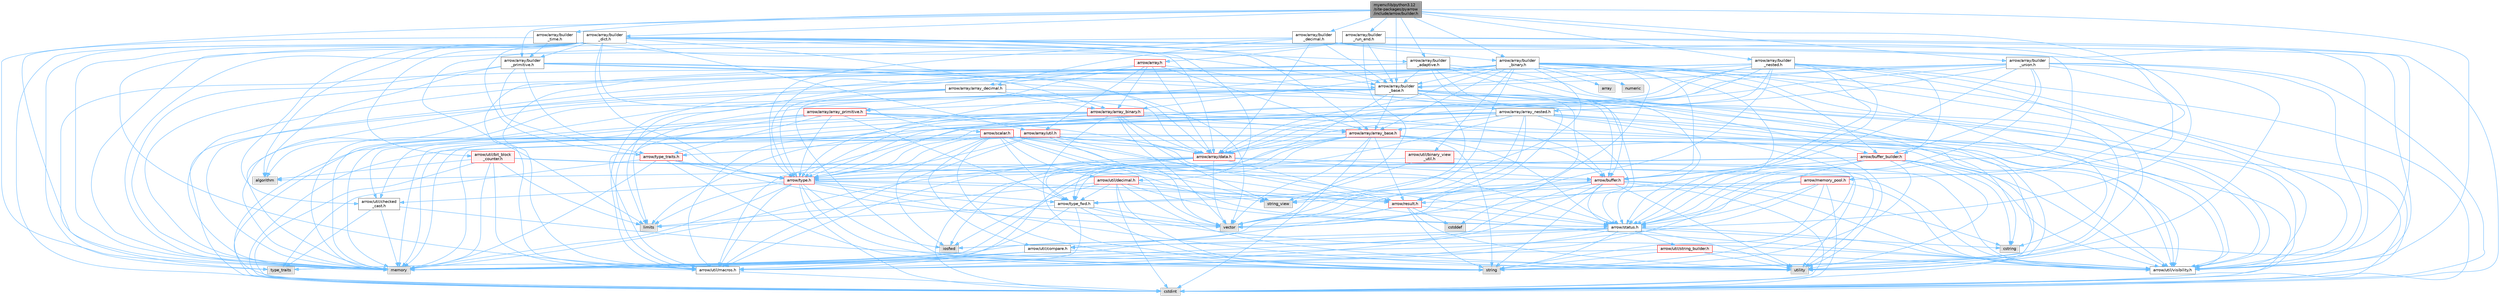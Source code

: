 digraph "myenv/lib/python3.12/site-packages/pyarrow/include/arrow/builder.h"
{
 // LATEX_PDF_SIZE
  bgcolor="transparent";
  edge [fontname=Helvetica,fontsize=10,labelfontname=Helvetica,labelfontsize=10];
  node [fontname=Helvetica,fontsize=10,shape=box,height=0.2,width=0.4];
  Node1 [id="Node000001",label="myenv/lib/python3.12\l/site-packages/pyarrow\l/include/arrow/builder.h",height=0.2,width=0.4,color="gray40", fillcolor="grey60", style="filled", fontcolor="black",tooltip=" "];
  Node1 -> Node2 [id="edge1_Node000001_Node000002",color="steelblue1",style="solid",tooltip=" "];
  Node2 [id="Node000002",label="memory",height=0.2,width=0.4,color="grey60", fillcolor="#E0E0E0", style="filled",tooltip=" "];
  Node1 -> Node3 [id="edge2_Node000001_Node000003",color="steelblue1",style="solid",tooltip=" "];
  Node3 [id="Node000003",label="arrow/array/builder\l_adaptive.h",height=0.2,width=0.4,color="grey40", fillcolor="white", style="filled",URL="$builder__adaptive_8h.html",tooltip=" "];
  Node3 -> Node4 [id="edge3_Node000003_Node000004",color="steelblue1",style="solid",tooltip=" "];
  Node4 [id="Node000004",label="cstdint",height=0.2,width=0.4,color="grey60", fillcolor="#E0E0E0", style="filled",tooltip=" "];
  Node3 -> Node5 [id="edge4_Node000003_Node000005",color="steelblue1",style="solid",tooltip=" "];
  Node5 [id="Node000005",label="cstring",height=0.2,width=0.4,color="grey60", fillcolor="#E0E0E0", style="filled",tooltip=" "];
  Node3 -> Node2 [id="edge5_Node000003_Node000002",color="steelblue1",style="solid",tooltip=" "];
  Node3 -> Node6 [id="edge6_Node000003_Node000006",color="steelblue1",style="solid",tooltip=" "];
  Node6 [id="Node000006",label="type_traits",height=0.2,width=0.4,color="grey60", fillcolor="#E0E0E0", style="filled",tooltip=" "];
  Node3 -> Node7 [id="edge7_Node000003_Node000007",color="steelblue1",style="solid",tooltip=" "];
  Node7 [id="Node000007",label="arrow/array/builder\l_base.h",height=0.2,width=0.4,color="grey40", fillcolor="white", style="filled",URL="$builder__base_8h.html",tooltip=" "];
  Node7 -> Node8 [id="edge8_Node000007_Node000008",color="steelblue1",style="solid",tooltip=" "];
  Node8 [id="Node000008",label="algorithm",height=0.2,width=0.4,color="grey60", fillcolor="#E0E0E0", style="filled",tooltip=" "];
  Node7 -> Node4 [id="edge9_Node000007_Node000004",color="steelblue1",style="solid",tooltip=" "];
  Node7 -> Node9 [id="edge10_Node000007_Node000009",color="steelblue1",style="solid",tooltip=" "];
  Node9 [id="Node000009",label="limits",height=0.2,width=0.4,color="grey60", fillcolor="#E0E0E0", style="filled",tooltip=" "];
  Node7 -> Node2 [id="edge11_Node000007_Node000002",color="steelblue1",style="solid",tooltip=" "];
  Node7 -> Node10 [id="edge12_Node000007_Node000010",color="steelblue1",style="solid",tooltip=" "];
  Node10 [id="Node000010",label="utility",height=0.2,width=0.4,color="grey60", fillcolor="#E0E0E0", style="filled",tooltip=" "];
  Node7 -> Node11 [id="edge13_Node000007_Node000011",color="steelblue1",style="solid",tooltip=" "];
  Node11 [id="Node000011",label="vector",height=0.2,width=0.4,color="grey60", fillcolor="#E0E0E0", style="filled",tooltip=" "];
  Node7 -> Node12 [id="edge14_Node000007_Node000012",color="steelblue1",style="solid",tooltip=" "];
  Node12 [id="Node000012",label="arrow/array/array_base.h",height=0.2,width=0.4,color="red", fillcolor="#FFF0F0", style="filled",URL="$array__base_8h.html",tooltip=" "];
  Node12 -> Node4 [id="edge15_Node000012_Node000004",color="steelblue1",style="solid",tooltip=" "];
  Node12 -> Node13 [id="edge16_Node000012_Node000013",color="steelblue1",style="solid",tooltip=" "];
  Node13 [id="Node000013",label="iosfwd",height=0.2,width=0.4,color="grey60", fillcolor="#E0E0E0", style="filled",tooltip=" "];
  Node12 -> Node2 [id="edge17_Node000012_Node000002",color="steelblue1",style="solid",tooltip=" "];
  Node12 -> Node14 [id="edge18_Node000012_Node000014",color="steelblue1",style="solid",tooltip=" "];
  Node14 [id="Node000014",label="string",height=0.2,width=0.4,color="grey60", fillcolor="#E0E0E0", style="filled",tooltip=" "];
  Node12 -> Node11 [id="edge19_Node000012_Node000011",color="steelblue1",style="solid",tooltip=" "];
  Node12 -> Node15 [id="edge20_Node000012_Node000015",color="steelblue1",style="solid",tooltip=" "];
  Node15 [id="Node000015",label="arrow/array/data.h",height=0.2,width=0.4,color="red", fillcolor="#FFF0F0", style="filled",URL="$data_8h.html",tooltip=" "];
  Node15 -> Node4 [id="edge21_Node000015_Node000004",color="steelblue1",style="solid",tooltip=" "];
  Node15 -> Node2 [id="edge22_Node000015_Node000002",color="steelblue1",style="solid",tooltip=" "];
  Node15 -> Node10 [id="edge23_Node000015_Node000010",color="steelblue1",style="solid",tooltip=" "];
  Node15 -> Node11 [id="edge24_Node000015_Node000011",color="steelblue1",style="solid",tooltip=" "];
  Node15 -> Node22 [id="edge25_Node000015_Node000022",color="steelblue1",style="solid",tooltip=" "];
  Node22 [id="Node000022",label="arrow/buffer.h",height=0.2,width=0.4,color="red", fillcolor="#FFF0F0", style="filled",URL="$buffer_8h.html",tooltip=" "];
  Node22 -> Node4 [id="edge26_Node000022_Node000004",color="steelblue1",style="solid",tooltip=" "];
  Node22 -> Node5 [id="edge27_Node000022_Node000005",color="steelblue1",style="solid",tooltip=" "];
  Node22 -> Node2 [id="edge28_Node000022_Node000002",color="steelblue1",style="solid",tooltip=" "];
  Node22 -> Node14 [id="edge29_Node000022_Node000014",color="steelblue1",style="solid",tooltip=" "];
  Node22 -> Node23 [id="edge30_Node000022_Node000023",color="steelblue1",style="solid",tooltip=" "];
  Node23 [id="Node000023",label="string_view",height=0.2,width=0.4,color="grey60", fillcolor="#E0E0E0", style="filled",tooltip=" "];
  Node22 -> Node10 [id="edge31_Node000022_Node000010",color="steelblue1",style="solid",tooltip=" "];
  Node22 -> Node11 [id="edge32_Node000022_Node000011",color="steelblue1",style="solid",tooltip=" "];
  Node22 -> Node32 [id="edge33_Node000022_Node000032",color="steelblue1",style="solid",tooltip=" "];
  Node32 [id="Node000032",label="arrow/status.h",height=0.2,width=0.4,color="grey40", fillcolor="white", style="filled",URL="$status_8h.html",tooltip=" "];
  Node32 -> Node5 [id="edge34_Node000032_Node000005",color="steelblue1",style="solid",tooltip=" "];
  Node32 -> Node13 [id="edge35_Node000032_Node000013",color="steelblue1",style="solid",tooltip=" "];
  Node32 -> Node2 [id="edge36_Node000032_Node000002",color="steelblue1",style="solid",tooltip=" "];
  Node32 -> Node14 [id="edge37_Node000032_Node000014",color="steelblue1",style="solid",tooltip=" "];
  Node32 -> Node10 [id="edge38_Node000032_Node000010",color="steelblue1",style="solid",tooltip=" "];
  Node32 -> Node33 [id="edge39_Node000032_Node000033",color="steelblue1",style="solid",tooltip=" "];
  Node33 [id="Node000033",label="arrow/util/compare.h",height=0.2,width=0.4,color="grey40", fillcolor="white", style="filled",URL="$util_2compare_8h.html",tooltip=" "];
  Node33 -> Node2 [id="edge40_Node000033_Node000002",color="steelblue1",style="solid",tooltip=" "];
  Node33 -> Node6 [id="edge41_Node000033_Node000006",color="steelblue1",style="solid",tooltip=" "];
  Node33 -> Node10 [id="edge42_Node000033_Node000010",color="steelblue1",style="solid",tooltip=" "];
  Node33 -> Node28 [id="edge43_Node000033_Node000028",color="steelblue1",style="solid",tooltip=" "];
  Node28 [id="Node000028",label="arrow/util/macros.h",height=0.2,width=0.4,color="grey40", fillcolor="white", style="filled",URL="$macros_8h.html",tooltip=" "];
  Node28 -> Node4 [id="edge44_Node000028_Node000004",color="steelblue1",style="solid",tooltip=" "];
  Node32 -> Node28 [id="edge45_Node000032_Node000028",color="steelblue1",style="solid",tooltip=" "];
  Node32 -> Node34 [id="edge46_Node000032_Node000034",color="steelblue1",style="solid",tooltip=" "];
  Node34 [id="Node000034",label="arrow/util/string_builder.h",height=0.2,width=0.4,color="red", fillcolor="#FFF0F0", style="filled",URL="$string__builder_8h.html",tooltip=" "];
  Node34 -> Node2 [id="edge47_Node000034_Node000002",color="steelblue1",style="solid",tooltip=" "];
  Node34 -> Node14 [id="edge48_Node000034_Node000014",color="steelblue1",style="solid",tooltip=" "];
  Node34 -> Node10 [id="edge49_Node000034_Node000010",color="steelblue1",style="solid",tooltip=" "];
  Node34 -> Node21 [id="edge50_Node000034_Node000021",color="steelblue1",style="solid",tooltip=" "];
  Node21 [id="Node000021",label="arrow/util/visibility.h",height=0.2,width=0.4,color="grey40", fillcolor="white", style="filled",URL="$include_2arrow_2util_2visibility_8h.html",tooltip=" "];
  Node32 -> Node21 [id="edge51_Node000032_Node000021",color="steelblue1",style="solid",tooltip=" "];
  Node22 -> Node27 [id="edge52_Node000022_Node000027",color="steelblue1",style="solid",tooltip=" "];
  Node27 [id="Node000027",label="arrow/type_fwd.h",height=0.2,width=0.4,color="grey40", fillcolor="white", style="filled",URL="$arrow_2type__fwd_8h.html",tooltip=" "];
  Node27 -> Node9 [id="edge53_Node000027_Node000009",color="steelblue1",style="solid",tooltip=" "];
  Node27 -> Node2 [id="edge54_Node000027_Node000002",color="steelblue1",style="solid",tooltip=" "];
  Node27 -> Node14 [id="edge55_Node000027_Node000014",color="steelblue1",style="solid",tooltip=" "];
  Node27 -> Node11 [id="edge56_Node000027_Node000011",color="steelblue1",style="solid",tooltip=" "];
  Node27 -> Node28 [id="edge57_Node000027_Node000028",color="steelblue1",style="solid",tooltip=" "];
  Node27 -> Node21 [id="edge58_Node000027_Node000021",color="steelblue1",style="solid",tooltip=" "];
  Node22 -> Node28 [id="edge59_Node000022_Node000028",color="steelblue1",style="solid",tooltip=" "];
  Node22 -> Node21 [id="edge60_Node000022_Node000021",color="steelblue1",style="solid",tooltip=" "];
  Node15 -> Node29 [id="edge61_Node000015_Node000029",color="steelblue1",style="solid",tooltip=" "];
  Node29 [id="Node000029",label="arrow/result.h",height=0.2,width=0.4,color="red", fillcolor="#FFF0F0", style="filled",URL="$result_8h.html",tooltip=" "];
  Node29 -> Node30 [id="edge62_Node000029_Node000030",color="steelblue1",style="solid",tooltip=" "];
  Node30 [id="Node000030",label="cstddef",height=0.2,width=0.4,color="grey60", fillcolor="#E0E0E0", style="filled",tooltip=" "];
  Node29 -> Node14 [id="edge63_Node000029_Node000014",color="steelblue1",style="solid",tooltip=" "];
  Node29 -> Node6 [id="edge64_Node000029_Node000006",color="steelblue1",style="solid",tooltip=" "];
  Node29 -> Node10 [id="edge65_Node000029_Node000010",color="steelblue1",style="solid",tooltip=" "];
  Node29 -> Node32 [id="edge66_Node000029_Node000032",color="steelblue1",style="solid",tooltip=" "];
  Node29 -> Node33 [id="edge67_Node000029_Node000033",color="steelblue1",style="solid",tooltip=" "];
  Node15 -> Node40 [id="edge68_Node000015_Node000040",color="steelblue1",style="solid",tooltip=" "];
  Node40 [id="Node000040",label="arrow/type.h",height=0.2,width=0.4,color="red", fillcolor="#FFF0F0", style="filled",URL="$type_8h.html",tooltip=" "];
  Node40 -> Node4 [id="edge69_Node000040_Node000004",color="steelblue1",style="solid",tooltip=" "];
  Node40 -> Node13 [id="edge70_Node000040_Node000013",color="steelblue1",style="solid",tooltip=" "];
  Node40 -> Node9 [id="edge71_Node000040_Node000009",color="steelblue1",style="solid",tooltip=" "];
  Node40 -> Node2 [id="edge72_Node000040_Node000002",color="steelblue1",style="solid",tooltip=" "];
  Node40 -> Node14 [id="edge73_Node000040_Node000014",color="steelblue1",style="solid",tooltip=" "];
  Node40 -> Node10 [id="edge74_Node000040_Node000010",color="steelblue1",style="solid",tooltip=" "];
  Node40 -> Node11 [id="edge75_Node000040_Node000011",color="steelblue1",style="solid",tooltip=" "];
  Node40 -> Node29 [id="edge76_Node000040_Node000029",color="steelblue1",style="solid",tooltip=" "];
  Node40 -> Node27 [id="edge77_Node000040_Node000027",color="steelblue1",style="solid",tooltip=" "];
  Node40 -> Node42 [id="edge78_Node000040_Node000042",color="steelblue1",style="solid",tooltip=" "];
  Node42 [id="Node000042",label="arrow/util/checked\l_cast.h",height=0.2,width=0.4,color="grey40", fillcolor="white", style="filled",URL="$checked__cast_8h.html",tooltip=" "];
  Node42 -> Node2 [id="edge79_Node000042_Node000002",color="steelblue1",style="solid",tooltip=" "];
  Node42 -> Node6 [id="edge80_Node000042_Node000006",color="steelblue1",style="solid",tooltip=" "];
  Node42 -> Node10 [id="edge81_Node000042_Node000010",color="steelblue1",style="solid",tooltip=" "];
  Node40 -> Node28 [id="edge82_Node000040_Node000028",color="steelblue1",style="solid",tooltip=" "];
  Node40 -> Node21 [id="edge83_Node000040_Node000021",color="steelblue1",style="solid",tooltip=" "];
  Node15 -> Node27 [id="edge84_Node000015_Node000027",color="steelblue1",style="solid",tooltip=" "];
  Node15 -> Node28 [id="edge85_Node000015_Node000028",color="steelblue1",style="solid",tooltip=" "];
  Node15 -> Node21 [id="edge86_Node000015_Node000021",color="steelblue1",style="solid",tooltip=" "];
  Node12 -> Node22 [id="edge87_Node000012_Node000022",color="steelblue1",style="solid",tooltip=" "];
  Node12 -> Node29 [id="edge88_Node000012_Node000029",color="steelblue1",style="solid",tooltip=" "];
  Node12 -> Node32 [id="edge89_Node000012_Node000032",color="steelblue1",style="solid",tooltip=" "];
  Node12 -> Node40 [id="edge90_Node000012_Node000040",color="steelblue1",style="solid",tooltip=" "];
  Node12 -> Node28 [id="edge91_Node000012_Node000028",color="steelblue1",style="solid",tooltip=" "];
  Node12 -> Node21 [id="edge92_Node000012_Node000021",color="steelblue1",style="solid",tooltip=" "];
  Node7 -> Node50 [id="edge93_Node000007_Node000050",color="steelblue1",style="solid",tooltip=" "];
  Node50 [id="Node000050",label="arrow/array/array_primitive.h",height=0.2,width=0.4,color="red", fillcolor="#FFF0F0", style="filled",URL="$array__primitive_8h.html",tooltip=" "];
  Node50 -> Node4 [id="edge94_Node000050_Node000004",color="steelblue1",style="solid",tooltip=" "];
  Node50 -> Node2 [id="edge95_Node000050_Node000002",color="steelblue1",style="solid",tooltip=" "];
  Node50 -> Node12 [id="edge96_Node000050_Node000012",color="steelblue1",style="solid",tooltip=" "];
  Node50 -> Node15 [id="edge97_Node000050_Node000015",color="steelblue1",style="solid",tooltip=" "];
  Node50 -> Node40 [id="edge98_Node000050_Node000040",color="steelblue1",style="solid",tooltip=" "];
  Node50 -> Node27 [id="edge99_Node000050_Node000027",color="steelblue1",style="solid",tooltip=" "];
  Node50 -> Node56 [id="edge100_Node000050_Node000056",color="steelblue1",style="solid",tooltip=" "];
  Node56 [id="Node000056",label="arrow/type_traits.h",height=0.2,width=0.4,color="red", fillcolor="#FFF0F0", style="filled",URL="$include_2arrow_2type__traits_8h.html",tooltip=" "];
  Node56 -> Node2 [id="edge101_Node000056_Node000002",color="steelblue1",style="solid",tooltip=" "];
  Node56 -> Node14 [id="edge102_Node000056_Node000014",color="steelblue1",style="solid",tooltip=" "];
  Node56 -> Node6 [id="edge103_Node000056_Node000006",color="steelblue1",style="solid",tooltip=" "];
  Node56 -> Node11 [id="edge104_Node000056_Node000011",color="steelblue1",style="solid",tooltip=" "];
  Node56 -> Node40 [id="edge105_Node000056_Node000040",color="steelblue1",style="solid",tooltip=" "];
  Node50 -> Node28 [id="edge106_Node000050_Node000028",color="steelblue1",style="solid",tooltip=" "];
  Node50 -> Node21 [id="edge107_Node000050_Node000021",color="steelblue1",style="solid",tooltip=" "];
  Node7 -> Node22 [id="edge108_Node000007_Node000022",color="steelblue1",style="solid",tooltip=" "];
  Node7 -> Node57 [id="edge109_Node000007_Node000057",color="steelblue1",style="solid",tooltip=" "];
  Node57 [id="Node000057",label="arrow/buffer_builder.h",height=0.2,width=0.4,color="red", fillcolor="#FFF0F0", style="filled",URL="$buffer__builder_8h.html",tooltip=" "];
  Node57 -> Node8 [id="edge110_Node000057_Node000008",color="steelblue1",style="solid",tooltip=" "];
  Node57 -> Node4 [id="edge111_Node000057_Node000004",color="steelblue1",style="solid",tooltip=" "];
  Node57 -> Node5 [id="edge112_Node000057_Node000005",color="steelblue1",style="solid",tooltip=" "];
  Node57 -> Node2 [id="edge113_Node000057_Node000002",color="steelblue1",style="solid",tooltip=" "];
  Node57 -> Node14 [id="edge114_Node000057_Node000014",color="steelblue1",style="solid",tooltip=" "];
  Node57 -> Node10 [id="edge115_Node000057_Node000010",color="steelblue1",style="solid",tooltip=" "];
  Node57 -> Node22 [id="edge116_Node000057_Node000022",color="steelblue1",style="solid",tooltip=" "];
  Node57 -> Node32 [id="edge117_Node000057_Node000032",color="steelblue1",style="solid",tooltip=" "];
  Node57 -> Node28 [id="edge118_Node000057_Node000028",color="steelblue1",style="solid",tooltip=" "];
  Node57 -> Node21 [id="edge119_Node000057_Node000021",color="steelblue1",style="solid",tooltip=" "];
  Node7 -> Node29 [id="edge120_Node000007_Node000029",color="steelblue1",style="solid",tooltip=" "];
  Node7 -> Node32 [id="edge121_Node000007_Node000032",color="steelblue1",style="solid",tooltip=" "];
  Node7 -> Node27 [id="edge122_Node000007_Node000027",color="steelblue1",style="solid",tooltip=" "];
  Node7 -> Node28 [id="edge123_Node000007_Node000028",color="steelblue1",style="solid",tooltip=" "];
  Node7 -> Node21 [id="edge124_Node000007_Node000021",color="steelblue1",style="solid",tooltip=" "];
  Node3 -> Node22 [id="edge125_Node000003_Node000022",color="steelblue1",style="solid",tooltip=" "];
  Node3 -> Node32 [id="edge126_Node000003_Node000032",color="steelblue1",style="solid",tooltip=" "];
  Node3 -> Node40 [id="edge127_Node000003_Node000040",color="steelblue1",style="solid",tooltip=" "];
  Node3 -> Node28 [id="edge128_Node000003_Node000028",color="steelblue1",style="solid",tooltip=" "];
  Node3 -> Node21 [id="edge129_Node000003_Node000021",color="steelblue1",style="solid",tooltip=" "];
  Node1 -> Node7 [id="edge130_Node000001_Node000007",color="steelblue1",style="solid",tooltip=" "];
  Node1 -> Node61 [id="edge131_Node000001_Node000061",color="steelblue1",style="solid",tooltip=" "];
  Node61 [id="Node000061",label="arrow/array/builder\l_binary.h",height=0.2,width=0.4,color="grey40", fillcolor="white", style="filled",URL="$builder__binary_8h.html",tooltip=" "];
  Node61 -> Node44 [id="edge132_Node000061_Node000044",color="steelblue1",style="solid",tooltip=" "];
  Node44 [id="Node000044",label="array",height=0.2,width=0.4,color="grey60", fillcolor="#E0E0E0", style="filled",tooltip=" "];
  Node61 -> Node30 [id="edge133_Node000061_Node000030",color="steelblue1",style="solid",tooltip=" "];
  Node61 -> Node4 [id="edge134_Node000061_Node000004",color="steelblue1",style="solid",tooltip=" "];
  Node61 -> Node5 [id="edge135_Node000061_Node000005",color="steelblue1",style="solid",tooltip=" "];
  Node61 -> Node9 [id="edge136_Node000061_Node000009",color="steelblue1",style="solid",tooltip=" "];
  Node61 -> Node2 [id="edge137_Node000061_Node000002",color="steelblue1",style="solid",tooltip=" "];
  Node61 -> Node62 [id="edge138_Node000061_Node000062",color="steelblue1",style="solid",tooltip=" "];
  Node62 [id="Node000062",label="numeric",height=0.2,width=0.4,color="grey60", fillcolor="#E0E0E0", style="filled",tooltip=" "];
  Node61 -> Node14 [id="edge139_Node000061_Node000014",color="steelblue1",style="solid",tooltip=" "];
  Node61 -> Node23 [id="edge140_Node000061_Node000023",color="steelblue1",style="solid",tooltip=" "];
  Node61 -> Node11 [id="edge141_Node000061_Node000011",color="steelblue1",style="solid",tooltip=" "];
  Node61 -> Node12 [id="edge142_Node000061_Node000012",color="steelblue1",style="solid",tooltip=" "];
  Node61 -> Node63 [id="edge143_Node000061_Node000063",color="steelblue1",style="solid",tooltip=" "];
  Node63 [id="Node000063",label="arrow/array/array_binary.h",height=0.2,width=0.4,color="red", fillcolor="#FFF0F0", style="filled",URL="$array__binary_8h.html",tooltip=" "];
  Node63 -> Node4 [id="edge144_Node000063_Node000004",color="steelblue1",style="solid",tooltip=" "];
  Node63 -> Node2 [id="edge145_Node000063_Node000002",color="steelblue1",style="solid",tooltip=" "];
  Node63 -> Node14 [id="edge146_Node000063_Node000014",color="steelblue1",style="solid",tooltip=" "];
  Node63 -> Node23 [id="edge147_Node000063_Node000023",color="steelblue1",style="solid",tooltip=" "];
  Node63 -> Node11 [id="edge148_Node000063_Node000011",color="steelblue1",style="solid",tooltip=" "];
  Node63 -> Node12 [id="edge149_Node000063_Node000012",color="steelblue1",style="solid",tooltip=" "];
  Node63 -> Node15 [id="edge150_Node000063_Node000015",color="steelblue1",style="solid",tooltip=" "];
  Node63 -> Node22 [id="edge151_Node000063_Node000022",color="steelblue1",style="solid",tooltip=" "];
  Node63 -> Node40 [id="edge152_Node000063_Node000040",color="steelblue1",style="solid",tooltip=" "];
  Node63 -> Node42 [id="edge153_Node000063_Node000042",color="steelblue1",style="solid",tooltip=" "];
  Node63 -> Node28 [id="edge154_Node000063_Node000028",color="steelblue1",style="solid",tooltip=" "];
  Node63 -> Node21 [id="edge155_Node000063_Node000021",color="steelblue1",style="solid",tooltip=" "];
  Node61 -> Node7 [id="edge156_Node000061_Node000007",color="steelblue1",style="solid",tooltip=" "];
  Node61 -> Node15 [id="edge157_Node000061_Node000015",color="steelblue1",style="solid",tooltip=" "];
  Node61 -> Node22 [id="edge158_Node000061_Node000022",color="steelblue1",style="solid",tooltip=" "];
  Node61 -> Node57 [id="edge159_Node000061_Node000057",color="steelblue1",style="solid",tooltip=" "];
  Node61 -> Node32 [id="edge160_Node000061_Node000032",color="steelblue1",style="solid",tooltip=" "];
  Node61 -> Node40 [id="edge161_Node000061_Node000040",color="steelblue1",style="solid",tooltip=" "];
  Node61 -> Node64 [id="edge162_Node000061_Node000064",color="steelblue1",style="solid",tooltip=" "];
  Node64 [id="Node000064",label="arrow/util/binary_view\l_util.h",height=0.2,width=0.4,color="red", fillcolor="#FFF0F0", style="filled",URL="$binary__view__util_8h.html",tooltip=" "];
  Node64 -> Node23 [id="edge163_Node000064_Node000023",color="steelblue1",style="solid",tooltip=" "];
  Node64 -> Node10 [id="edge164_Node000064_Node000010",color="steelblue1",style="solid",tooltip=" "];
  Node64 -> Node40 [id="edge165_Node000064_Node000040",color="steelblue1",style="solid",tooltip=" "];
  Node61 -> Node28 [id="edge166_Node000061_Node000028",color="steelblue1",style="solid",tooltip=" "];
  Node61 -> Node21 [id="edge167_Node000061_Node000021",color="steelblue1",style="solid",tooltip=" "];
  Node1 -> Node65 [id="edge168_Node000001_Node000065",color="steelblue1",style="solid",tooltip=" "];
  Node65 [id="Node000065",label="arrow/array/builder\l_decimal.h",height=0.2,width=0.4,color="grey40", fillcolor="white", style="filled",URL="$builder__decimal_8h.html",tooltip=" "];
  Node65 -> Node2 [id="edge169_Node000065_Node000002",color="steelblue1",style="solid",tooltip=" "];
  Node65 -> Node66 [id="edge170_Node000065_Node000066",color="steelblue1",style="solid",tooltip=" "];
  Node66 [id="Node000066",label="arrow/array/array_decimal.h",height=0.2,width=0.4,color="grey40", fillcolor="white", style="filled",URL="$array__decimal_8h.html",tooltip=" "];
  Node66 -> Node4 [id="edge171_Node000066_Node000004",color="steelblue1",style="solid",tooltip=" "];
  Node66 -> Node2 [id="edge172_Node000066_Node000002",color="steelblue1",style="solid",tooltip=" "];
  Node66 -> Node14 [id="edge173_Node000066_Node000014",color="steelblue1",style="solid",tooltip=" "];
  Node66 -> Node63 [id="edge174_Node000066_Node000063",color="steelblue1",style="solid",tooltip=" "];
  Node66 -> Node15 [id="edge175_Node000066_Node000015",color="steelblue1",style="solid",tooltip=" "];
  Node66 -> Node40 [id="edge176_Node000066_Node000040",color="steelblue1",style="solid",tooltip=" "];
  Node66 -> Node21 [id="edge177_Node000066_Node000021",color="steelblue1",style="solid",tooltip=" "];
  Node65 -> Node7 [id="edge178_Node000065_Node000007",color="steelblue1",style="solid",tooltip=" "];
  Node65 -> Node61 [id="edge179_Node000065_Node000061",color="steelblue1",style="solid",tooltip=" "];
  Node65 -> Node15 [id="edge180_Node000065_Node000015",color="steelblue1",style="solid",tooltip=" "];
  Node65 -> Node32 [id="edge181_Node000065_Node000032",color="steelblue1",style="solid",tooltip=" "];
  Node65 -> Node40 [id="edge182_Node000065_Node000040",color="steelblue1",style="solid",tooltip=" "];
  Node65 -> Node21 [id="edge183_Node000065_Node000021",color="steelblue1",style="solid",tooltip=" "];
  Node1 -> Node67 [id="edge184_Node000001_Node000067",color="steelblue1",style="solid",tooltip=" "];
  Node67 [id="Node000067",label="arrow/array/builder\l_dict.h",height=0.2,width=0.4,color="grey40", fillcolor="white", style="filled",URL="$builder__dict_8h.html",tooltip=" "];
  Node67 -> Node8 [id="edge185_Node000067_Node000008",color="steelblue1",style="solid",tooltip=" "];
  Node67 -> Node4 [id="edge186_Node000067_Node000004",color="steelblue1",style="solid",tooltip=" "];
  Node67 -> Node2 [id="edge187_Node000067_Node000002",color="steelblue1",style="solid",tooltip=" "];
  Node67 -> Node6 [id="edge188_Node000067_Node000006",color="steelblue1",style="solid",tooltip=" "];
  Node67 -> Node12 [id="edge189_Node000067_Node000012",color="steelblue1",style="solid",tooltip=" "];
  Node67 -> Node63 [id="edge190_Node000067_Node000063",color="steelblue1",style="solid",tooltip=" "];
  Node67 -> Node3 [id="edge191_Node000067_Node000003",color="steelblue1",style="solid",tooltip=" "];
  Node67 -> Node7 [id="edge192_Node000067_Node000007",color="steelblue1",style="solid",tooltip=" "];
  Node67 -> Node68 [id="edge193_Node000067_Node000068",color="steelblue1",style="solid",tooltip=" "];
  Node68 [id="Node000068",label="arrow/array/builder\l_primitive.h",height=0.2,width=0.4,color="grey40", fillcolor="white", style="filled",URL="$builder__primitive_8h.html",tooltip=" "];
  Node68 -> Node8 [id="edge194_Node000068_Node000008",color="steelblue1",style="solid",tooltip=" "];
  Node68 -> Node2 [id="edge195_Node000068_Node000002",color="steelblue1",style="solid",tooltip=" "];
  Node68 -> Node11 [id="edge196_Node000068_Node000011",color="steelblue1",style="solid",tooltip=" "];
  Node68 -> Node7 [id="edge197_Node000068_Node000007",color="steelblue1",style="solid",tooltip=" "];
  Node68 -> Node15 [id="edge198_Node000068_Node000015",color="steelblue1",style="solid",tooltip=" "];
  Node68 -> Node29 [id="edge199_Node000068_Node000029",color="steelblue1",style="solid",tooltip=" "];
  Node68 -> Node40 [id="edge200_Node000068_Node000040",color="steelblue1",style="solid",tooltip=" "];
  Node68 -> Node56 [id="edge201_Node000068_Node000056",color="steelblue1",style="solid",tooltip=" "];
  Node67 -> Node15 [id="edge202_Node000067_Node000015",color="steelblue1",style="solid",tooltip=" "];
  Node67 -> Node69 [id="edge203_Node000067_Node000069",color="steelblue1",style="solid",tooltip=" "];
  Node69 [id="Node000069",label="arrow/array/util.h",height=0.2,width=0.4,color="red", fillcolor="#FFF0F0", style="filled",URL="$array_2util_8h.html",tooltip=" "];
  Node69 -> Node4 [id="edge204_Node000069_Node000004",color="steelblue1",style="solid",tooltip=" "];
  Node69 -> Node2 [id="edge205_Node000069_Node000002",color="steelblue1",style="solid",tooltip=" "];
  Node69 -> Node11 [id="edge206_Node000069_Node000011",color="steelblue1",style="solid",tooltip=" "];
  Node69 -> Node15 [id="edge207_Node000069_Node000015",color="steelblue1",style="solid",tooltip=" "];
  Node69 -> Node29 [id="edge208_Node000069_Node000029",color="steelblue1",style="solid",tooltip=" "];
  Node69 -> Node32 [id="edge209_Node000069_Node000032",color="steelblue1",style="solid",tooltip=" "];
  Node69 -> Node40 [id="edge210_Node000069_Node000040",color="steelblue1",style="solid",tooltip=" "];
  Node69 -> Node28 [id="edge211_Node000069_Node000028",color="steelblue1",style="solid",tooltip=" "];
  Node69 -> Node21 [id="edge212_Node000069_Node000021",color="steelblue1",style="solid",tooltip=" "];
  Node67 -> Node70 [id="edge213_Node000067_Node000070",color="steelblue1",style="solid",tooltip=" "];
  Node70 [id="Node000070",label="arrow/scalar.h",height=0.2,width=0.4,color="red", fillcolor="#FFF0F0", style="filled",URL="$scalar_8h.html",tooltip=" "];
  Node70 -> Node13 [id="edge214_Node000070_Node000013",color="steelblue1",style="solid",tooltip=" "];
  Node70 -> Node2 [id="edge215_Node000070_Node000002",color="steelblue1",style="solid",tooltip=" "];
  Node70 -> Node14 [id="edge216_Node000070_Node000014",color="steelblue1",style="solid",tooltip=" "];
  Node70 -> Node23 [id="edge217_Node000070_Node000023",color="steelblue1",style="solid",tooltip=" "];
  Node70 -> Node10 [id="edge218_Node000070_Node000010",color="steelblue1",style="solid",tooltip=" "];
  Node70 -> Node11 [id="edge219_Node000070_Node000011",color="steelblue1",style="solid",tooltip=" "];
  Node70 -> Node29 [id="edge220_Node000070_Node000029",color="steelblue1",style="solid",tooltip=" "];
  Node70 -> Node32 [id="edge221_Node000070_Node000032",color="steelblue1",style="solid",tooltip=" "];
  Node70 -> Node40 [id="edge222_Node000070_Node000040",color="steelblue1",style="solid",tooltip=" "];
  Node70 -> Node27 [id="edge223_Node000070_Node000027",color="steelblue1",style="solid",tooltip=" "];
  Node70 -> Node56 [id="edge224_Node000070_Node000056",color="steelblue1",style="solid",tooltip=" "];
  Node70 -> Node33 [id="edge225_Node000070_Node000033",color="steelblue1",style="solid",tooltip=" "];
  Node70 -> Node73 [id="edge226_Node000070_Node000073",color="steelblue1",style="solid",tooltip=" "];
  Node73 [id="Node000073",label="arrow/util/decimal.h",height=0.2,width=0.4,color="red", fillcolor="#FFF0F0", style="filled",URL="$include_2arrow_2util_2decimal_8h.html",tooltip=" "];
  Node73 -> Node4 [id="edge227_Node000073_Node000004",color="steelblue1",style="solid",tooltip=" "];
  Node73 -> Node13 [id="edge228_Node000073_Node000013",color="steelblue1",style="solid",tooltip=" "];
  Node73 -> Node9 [id="edge229_Node000073_Node000009",color="steelblue1",style="solid",tooltip=" "];
  Node73 -> Node14 [id="edge230_Node000073_Node000014",color="steelblue1",style="solid",tooltip=" "];
  Node73 -> Node23 [id="edge231_Node000073_Node000023",color="steelblue1",style="solid",tooltip=" "];
  Node73 -> Node10 [id="edge232_Node000073_Node000010",color="steelblue1",style="solid",tooltip=" "];
  Node73 -> Node29 [id="edge233_Node000073_Node000029",color="steelblue1",style="solid",tooltip=" "];
  Node73 -> Node32 [id="edge234_Node000073_Node000032",color="steelblue1",style="solid",tooltip=" "];
  Node73 -> Node27 [id="edge235_Node000073_Node000027",color="steelblue1",style="solid",tooltip=" "];
  Node70 -> Node21 [id="edge236_Node000070_Node000021",color="steelblue1",style="solid",tooltip=" "];
  Node67 -> Node32 [id="edge237_Node000067_Node000032",color="steelblue1",style="solid",tooltip=" "];
  Node67 -> Node40 [id="edge238_Node000067_Node000040",color="steelblue1",style="solid",tooltip=" "];
  Node67 -> Node56 [id="edge239_Node000067_Node000056",color="steelblue1",style="solid",tooltip=" "];
  Node67 -> Node77 [id="edge240_Node000067_Node000077",color="steelblue1",style="solid",tooltip=" "];
  Node77 [id="Node000077",label="arrow/util/bit_block\l_counter.h",height=0.2,width=0.4,color="red", fillcolor="#FFF0F0", style="filled",URL="$bit__block__counter_8h.html",tooltip=" "];
  Node77 -> Node8 [id="edge241_Node000077_Node000008",color="steelblue1",style="solid",tooltip=" "];
  Node77 -> Node4 [id="edge242_Node000077_Node000004",color="steelblue1",style="solid",tooltip=" "];
  Node77 -> Node9 [id="edge243_Node000077_Node000009",color="steelblue1",style="solid",tooltip=" "];
  Node77 -> Node2 [id="edge244_Node000077_Node000002",color="steelblue1",style="solid",tooltip=" "];
  Node77 -> Node22 [id="edge245_Node000077_Node000022",color="steelblue1",style="solid",tooltip=" "];
  Node77 -> Node32 [id="edge246_Node000077_Node000032",color="steelblue1",style="solid",tooltip=" "];
  Node77 -> Node28 [id="edge247_Node000077_Node000028",color="steelblue1",style="solid",tooltip=" "];
  Node77 -> Node21 [id="edge248_Node000077_Node000021",color="steelblue1",style="solid",tooltip=" "];
  Node67 -> Node42 [id="edge249_Node000067_Node000042",color="steelblue1",style="solid",tooltip=" "];
  Node67 -> Node73 [id="edge250_Node000067_Node000073",color="steelblue1",style="solid",tooltip=" "];
  Node67 -> Node28 [id="edge251_Node000067_Node000028",color="steelblue1",style="solid",tooltip=" "];
  Node67 -> Node21 [id="edge252_Node000067_Node000021",color="steelblue1",style="solid",tooltip=" "];
  Node1 -> Node78 [id="edge253_Node000001_Node000078",color="steelblue1",style="solid",tooltip=" "];
  Node78 [id="Node000078",label="arrow/array/builder\l_nested.h",height=0.2,width=0.4,color="grey40", fillcolor="white", style="filled",URL="$builder__nested_8h.html",tooltip=" "];
  Node78 -> Node4 [id="edge254_Node000078_Node000004",color="steelblue1",style="solid",tooltip=" "];
  Node78 -> Node9 [id="edge255_Node000078_Node000009",color="steelblue1",style="solid",tooltip=" "];
  Node78 -> Node2 [id="edge256_Node000078_Node000002",color="steelblue1",style="solid",tooltip=" "];
  Node78 -> Node10 [id="edge257_Node000078_Node000010",color="steelblue1",style="solid",tooltip=" "];
  Node78 -> Node11 [id="edge258_Node000078_Node000011",color="steelblue1",style="solid",tooltip=" "];
  Node78 -> Node79 [id="edge259_Node000078_Node000079",color="steelblue1",style="solid",tooltip=" "];
  Node79 [id="Node000079",label="arrow/array/array_nested.h",height=0.2,width=0.4,color="grey40", fillcolor="white", style="filled",URL="$array__nested_8h.html",tooltip=" "];
  Node79 -> Node4 [id="edge260_Node000079_Node000004",color="steelblue1",style="solid",tooltip=" "];
  Node79 -> Node2 [id="edge261_Node000079_Node000002",color="steelblue1",style="solid",tooltip=" "];
  Node79 -> Node14 [id="edge262_Node000079_Node000014",color="steelblue1",style="solid",tooltip=" "];
  Node79 -> Node10 [id="edge263_Node000079_Node000010",color="steelblue1",style="solid",tooltip=" "];
  Node79 -> Node11 [id="edge264_Node000079_Node000011",color="steelblue1",style="solid",tooltip=" "];
  Node79 -> Node12 [id="edge265_Node000079_Node000012",color="steelblue1",style="solid",tooltip=" "];
  Node79 -> Node15 [id="edge266_Node000079_Node000015",color="steelblue1",style="solid",tooltip=" "];
  Node79 -> Node29 [id="edge267_Node000079_Node000029",color="steelblue1",style="solid",tooltip=" "];
  Node79 -> Node32 [id="edge268_Node000079_Node000032",color="steelblue1",style="solid",tooltip=" "];
  Node79 -> Node40 [id="edge269_Node000079_Node000040",color="steelblue1",style="solid",tooltip=" "];
  Node79 -> Node27 [id="edge270_Node000079_Node000027",color="steelblue1",style="solid",tooltip=" "];
  Node79 -> Node42 [id="edge271_Node000079_Node000042",color="steelblue1",style="solid",tooltip=" "];
  Node79 -> Node28 [id="edge272_Node000079_Node000028",color="steelblue1",style="solid",tooltip=" "];
  Node79 -> Node21 [id="edge273_Node000079_Node000021",color="steelblue1",style="solid",tooltip=" "];
  Node78 -> Node7 [id="edge274_Node000078_Node000007",color="steelblue1",style="solid",tooltip=" "];
  Node78 -> Node15 [id="edge275_Node000078_Node000015",color="steelblue1",style="solid",tooltip=" "];
  Node78 -> Node22 [id="edge276_Node000078_Node000022",color="steelblue1",style="solid",tooltip=" "];
  Node78 -> Node57 [id="edge277_Node000078_Node000057",color="steelblue1",style="solid",tooltip=" "];
  Node78 -> Node32 [id="edge278_Node000078_Node000032",color="steelblue1",style="solid",tooltip=" "];
  Node78 -> Node40 [id="edge279_Node000078_Node000040",color="steelblue1",style="solid",tooltip=" "];
  Node78 -> Node28 [id="edge280_Node000078_Node000028",color="steelblue1",style="solid",tooltip=" "];
  Node78 -> Node21 [id="edge281_Node000078_Node000021",color="steelblue1",style="solid",tooltip=" "];
  Node1 -> Node68 [id="edge282_Node000001_Node000068",color="steelblue1",style="solid",tooltip=" "];
  Node1 -> Node80 [id="edge283_Node000001_Node000080",color="steelblue1",style="solid",tooltip=" "];
  Node80 [id="Node000080",label="arrow/array/builder\l_run_end.h",height=0.2,width=0.4,color="grey40", fillcolor="white", style="filled",URL="$builder__run__end_8h.html",tooltip=" "];
  Node80 -> Node4 [id="edge284_Node000080_Node000004",color="steelblue1",style="solid",tooltip=" "];
  Node80 -> Node9 [id="edge285_Node000080_Node000009",color="steelblue1",style="solid",tooltip=" "];
  Node80 -> Node2 [id="edge286_Node000080_Node000002",color="steelblue1",style="solid",tooltip=" "];
  Node80 -> Node10 [id="edge287_Node000080_Node000010",color="steelblue1",style="solid",tooltip=" "];
  Node80 -> Node11 [id="edge288_Node000080_Node000011",color="steelblue1",style="solid",tooltip=" "];
  Node80 -> Node81 [id="edge289_Node000080_Node000081",color="steelblue1",style="solid",tooltip=" "];
  Node81 [id="Node000081",label="arrow/array.h",height=0.2,width=0.4,color="red", fillcolor="#FFF0F0", style="filled",URL="$array_8h.html",tooltip=" "];
  Node81 -> Node12 [id="edge290_Node000081_Node000012",color="steelblue1",style="solid",tooltip=" "];
  Node81 -> Node63 [id="edge291_Node000081_Node000063",color="steelblue1",style="solid",tooltip=" "];
  Node81 -> Node66 [id="edge292_Node000081_Node000066",color="steelblue1",style="solid",tooltip=" "];
  Node81 -> Node79 [id="edge293_Node000081_Node000079",color="steelblue1",style="solid",tooltip=" "];
  Node81 -> Node50 [id="edge294_Node000081_Node000050",color="steelblue1",style="solid",tooltip=" "];
  Node81 -> Node15 [id="edge295_Node000081_Node000015",color="steelblue1",style="solid",tooltip=" "];
  Node81 -> Node69 [id="edge296_Node000081_Node000069",color="steelblue1",style="solid",tooltip=" "];
  Node80 -> Node7 [id="edge297_Node000080_Node000007",color="steelblue1",style="solid",tooltip=" "];
  Node1 -> Node84 [id="edge298_Node000001_Node000084",color="steelblue1",style="solid",tooltip=" "];
  Node84 [id="Node000084",label="arrow/array/builder\l_time.h",height=0.2,width=0.4,color="grey40", fillcolor="white", style="filled",URL="$builder__time_8h.html",tooltip=" "];
  Node84 -> Node2 [id="edge299_Node000084_Node000002",color="steelblue1",style="solid",tooltip=" "];
  Node84 -> Node7 [id="edge300_Node000084_Node000007",color="steelblue1",style="solid",tooltip=" "];
  Node84 -> Node68 [id="edge301_Node000084_Node000068",color="steelblue1",style="solid",tooltip=" "];
  Node1 -> Node85 [id="edge302_Node000001_Node000085",color="steelblue1",style="solid",tooltip=" "];
  Node85 [id="Node000085",label="arrow/array/builder\l_union.h",height=0.2,width=0.4,color="grey40", fillcolor="white", style="filled",URL="$builder__union_8h.html",tooltip=" "];
  Node85 -> Node4 [id="edge303_Node000085_Node000004",color="steelblue1",style="solid",tooltip=" "];
  Node85 -> Node2 [id="edge304_Node000085_Node000002",color="steelblue1",style="solid",tooltip=" "];
  Node85 -> Node14 [id="edge305_Node000085_Node000014",color="steelblue1",style="solid",tooltip=" "];
  Node85 -> Node11 [id="edge306_Node000085_Node000011",color="steelblue1",style="solid",tooltip=" "];
  Node85 -> Node79 [id="edge307_Node000085_Node000079",color="steelblue1",style="solid",tooltip=" "];
  Node85 -> Node7 [id="edge308_Node000085_Node000007",color="steelblue1",style="solid",tooltip=" "];
  Node85 -> Node15 [id="edge309_Node000085_Node000015",color="steelblue1",style="solid",tooltip=" "];
  Node85 -> Node57 [id="edge310_Node000085_Node000057",color="steelblue1",style="solid",tooltip=" "];
  Node85 -> Node59 [id="edge311_Node000085_Node000059",color="steelblue1",style="solid",tooltip=" "];
  Node59 [id="Node000059",label="arrow/memory_pool.h",height=0.2,width=0.4,color="red", fillcolor="#FFF0F0", style="filled",URL="$memory__pool_8h.html",tooltip=" "];
  Node59 -> Node4 [id="edge312_Node000059_Node000004",color="steelblue1",style="solid",tooltip=" "];
  Node59 -> Node2 [id="edge313_Node000059_Node000002",color="steelblue1",style="solid",tooltip=" "];
  Node59 -> Node14 [id="edge314_Node000059_Node000014",color="steelblue1",style="solid",tooltip=" "];
  Node59 -> Node29 [id="edge315_Node000059_Node000029",color="steelblue1",style="solid",tooltip=" "];
  Node59 -> Node32 [id="edge316_Node000059_Node000032",color="steelblue1",style="solid",tooltip=" "];
  Node59 -> Node27 [id="edge317_Node000059_Node000027",color="steelblue1",style="solid",tooltip=" "];
  Node59 -> Node21 [id="edge318_Node000059_Node000021",color="steelblue1",style="solid",tooltip=" "];
  Node85 -> Node32 [id="edge319_Node000085_Node000032",color="steelblue1",style="solid",tooltip=" "];
  Node85 -> Node40 [id="edge320_Node000085_Node000040",color="steelblue1",style="solid",tooltip=" "];
  Node85 -> Node21 [id="edge321_Node000085_Node000021",color="steelblue1",style="solid",tooltip=" "];
  Node1 -> Node32 [id="edge322_Node000001_Node000032",color="steelblue1",style="solid",tooltip=" "];
  Node1 -> Node21 [id="edge323_Node000001_Node000021",color="steelblue1",style="solid",tooltip=" "];
}
